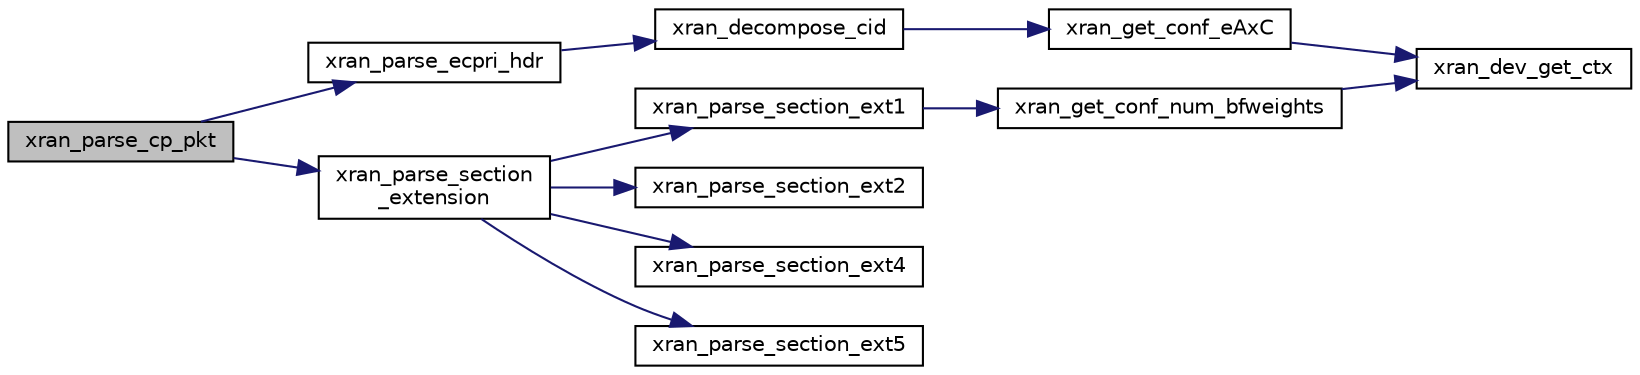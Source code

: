 digraph "xran_parse_cp_pkt"
{
 // LATEX_PDF_SIZE
  edge [fontname="Helvetica",fontsize="10",labelfontname="Helvetica",labelfontsize="10"];
  node [fontname="Helvetica",fontsize="10",shape=record];
  rankdir="LR";
  Node1 [label="xran_parse_cp_pkt",height=0.2,width=0.4,color="black", fillcolor="grey75", style="filled", fontcolor="black",tooltip="Parse a C-Plane packet (for RU emulation) Transport layer fragmentation is not supported."];
  Node1 -> Node2 [color="midnightblue",fontsize="10",style="solid",fontname="Helvetica"];
  Node2 [label="xran_parse_ecpri_hdr",height=0.2,width=0.4,color="black", fillcolor="white", style="filled",URL="$xran__transport_8h.html#ad199c3f4bfa018f5d0846471206217d1",tooltip="Parse ECPRI header."];
  Node2 -> Node3 [color="midnightblue",fontsize="10",style="solid",fontname="Helvetica"];
  Node3 [label="xran_decompose_cid",height=0.2,width=0.4,color="black", fillcolor="white", style="filled",URL="$xran__transport_8c.html#ab08a85b6527f45a9ba22d25061a96a3c",tooltip="Decompose ecpriRtcid/ecpriPcid."];
  Node3 -> Node4 [color="midnightblue",fontsize="10",style="solid",fontname="Helvetica"];
  Node4 [label="xran_get_conf_eAxC",height=0.2,width=0.4,color="black", fillcolor="white", style="filled",URL="$xran__common_8h.html#a761e3947dcc547008a12a9cca10b1ea0",tooltip="Get the configuration of eAxC ID."];
  Node4 -> Node5 [color="midnightblue",fontsize="10",style="solid",fontname="Helvetica"];
  Node5 [label="xran_dev_get_ctx",height=0.2,width=0.4,color="black", fillcolor="white", style="filled",URL="$xran__main_8c.html#aa09e72e94d2a1d891e86f4c09b0f8b21",tooltip=" "];
  Node1 -> Node6 [color="midnightblue",fontsize="10",style="solid",fontname="Helvetica"];
  Node6 [label="xran_parse_section\l_extension",height=0.2,width=0.4,color="black", fillcolor="white", style="filled",URL="$xran__cp__api_8c.html#a9d4ed2d1226eb004597b69dfd86c7c93",tooltip=" "];
  Node6 -> Node7 [color="midnightblue",fontsize="10",style="solid",fontname="Helvetica"];
  Node7 [label="xran_parse_section_ext1",height=0.2,width=0.4,color="black", fillcolor="white", style="filled",URL="$xran__cp__api_8c.html#aaa0c6012a36b539f8880c45ac909c331",tooltip=" "];
  Node7 -> Node8 [color="midnightblue",fontsize="10",style="solid",fontname="Helvetica"];
  Node8 [label="xran_get_conf_num_bfweights",height=0.2,width=0.4,color="black", fillcolor="white", style="filled",URL="$xran__common_8h.html#ad749041bcf50616bac96e4d13b661272",tooltip="Get the configuration of the total number of beamforming weights on RU."];
  Node8 -> Node5 [color="midnightblue",fontsize="10",style="solid",fontname="Helvetica"];
  Node6 -> Node9 [color="midnightblue",fontsize="10",style="solid",fontname="Helvetica"];
  Node9 [label="xran_parse_section_ext2",height=0.2,width=0.4,color="black", fillcolor="white", style="filled",URL="$xran__cp__api_8c.html#af3d96c5ccff84bf6a444f260f58a49f2",tooltip=" "];
  Node6 -> Node10 [color="midnightblue",fontsize="10",style="solid",fontname="Helvetica"];
  Node10 [label="xran_parse_section_ext4",height=0.2,width=0.4,color="black", fillcolor="white", style="filled",URL="$xran__cp__api_8c.html#ad4a3ae88412a933d953fc0f8ae9bb352",tooltip=" "];
  Node6 -> Node11 [color="midnightblue",fontsize="10",style="solid",fontname="Helvetica"];
  Node11 [label="xran_parse_section_ext5",height=0.2,width=0.4,color="black", fillcolor="white", style="filled",URL="$xran__cp__api_8c.html#af03e99a3b1e9498ca15458e0440c12a1",tooltip=" "];
}
